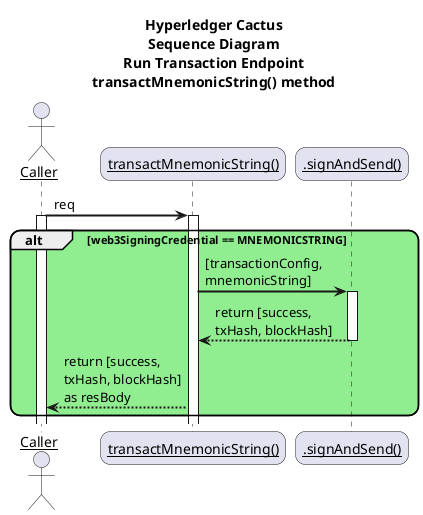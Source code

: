 @startuml
title Hyperledger Cactus\nSequence Diagram\nRun Transaction Endpoint\ntransactMnemonicString() method

skinparam sequenceArrowThickness 2
skinparam roundcorner 20
skinparam maxmessagesize 120
skinparam sequenceParticipant underline

actor "Caller" as caller
participant "transactMnemonicString()" as tms
participant ".signAndSend()" as sas

caller -> tms: req
activate caller
alt #LightGreen web3SigningCredential == MNEMONICSTRING
        activate tms
        tms -> sas: [transactionConfig, mnemonicString]
        activate sas
        sas --> tms: return [success, txHash, blockHash]
        deactivate sas
        tms --> caller: return [success, txHash, blockHash] as resBody
end
@enduml